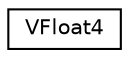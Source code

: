 digraph "Graphical Class Hierarchy"
{
  edge [fontname="Helvetica",fontsize="10",labelfontname="Helvetica",labelfontsize="10"];
  node [fontname="Helvetica",fontsize="10",shape=record];
  rankdir="LR";
  Node1 [label="VFloat4",height=0.2,width=0.4,color="black", fillcolor="white", style="filled",URL="$class_v_float4.html"];
}
